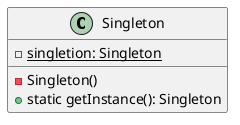 @startuml

class Singleton {
	-{static} singletion: Singleton
	-Singleton()
	+static getInstance(): Singleton
}

@enduml